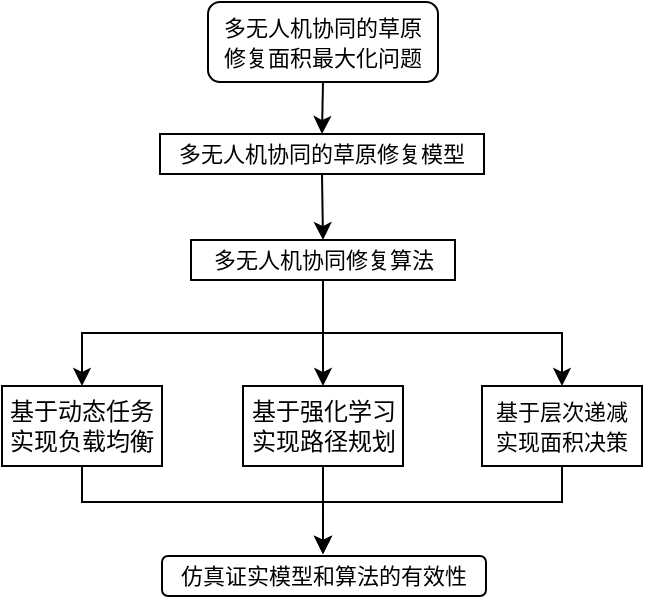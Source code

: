 <mxfile version="18.0.6" type="github">
  <diagram id="C5RBs43oDa-KdzZeNtuy" name="Page-1">
    <mxGraphModel dx="813" dy="435" grid="1" gridSize="10" guides="1" tooltips="1" connect="1" arrows="1" fold="1" page="1" pageScale="1" pageWidth="827" pageHeight="1169" math="0" shadow="0">
      <root>
        <mxCell id="WIyWlLk6GJQsqaUBKTNV-0" />
        <mxCell id="WIyWlLk6GJQsqaUBKTNV-1" parent="WIyWlLk6GJQsqaUBKTNV-0" />
        <mxCell id="wX1iOTl2_Mjklg9BpoIi-2" style="edgeStyle=orthogonalEdgeStyle;rounded=0;orthogonalLoop=1;jettySize=auto;html=1;exitX=0.5;exitY=1;exitDx=0;exitDy=0;entryX=0.5;entryY=0;entryDx=0;entryDy=0;" edge="1" parent="WIyWlLk6GJQsqaUBKTNV-1" source="Kj3c9yN96UB_w5Sm31qa-0" target="Kj3c9yN96UB_w5Sm31qa-3">
          <mxGeometry relative="1" as="geometry" />
        </mxCell>
        <mxCell id="Kj3c9yN96UB_w5Sm31qa-0" value="&lt;font style=&quot;font-size: 11px;&quot; face=&quot;宋体&quot;&gt;多无人机协同的草原&lt;br&gt;修复面积最大化问题&lt;/font&gt;" style="rounded=1;whiteSpace=wrap;html=1;glass=0;shadow=0;sketch=0;gradientColor=none;align=center;" parent="WIyWlLk6GJQsqaUBKTNV-1" vertex="1">
          <mxGeometry x="325" y="40" width="115" height="40" as="geometry" />
        </mxCell>
        <mxCell id="wX1iOTl2_Mjklg9BpoIi-0" style="edgeStyle=orthogonalEdgeStyle;rounded=0;orthogonalLoop=1;jettySize=auto;html=1;exitX=0.5;exitY=1;exitDx=0;exitDy=0;entryX=0.5;entryY=0;entryDx=0;entryDy=0;" edge="1" parent="WIyWlLk6GJQsqaUBKTNV-1" source="Kj3c9yN96UB_w5Sm31qa-3" target="Kj3c9yN96UB_w5Sm31qa-4">
          <mxGeometry relative="1" as="geometry" />
        </mxCell>
        <mxCell id="Kj3c9yN96UB_w5Sm31qa-3" value="&lt;font style=&quot;font-size: 11px;&quot; face=&quot;宋体&quot;&gt;多无人机协同的草原修复模型&lt;/font&gt;" style="rounded=0;whiteSpace=wrap;html=1;" parent="WIyWlLk6GJQsqaUBKTNV-1" vertex="1">
          <mxGeometry x="301" y="106" width="162" height="20" as="geometry" />
        </mxCell>
        <mxCell id="Kj3c9yN96UB_w5Sm31qa-13" style="edgeStyle=orthogonalEdgeStyle;rounded=0;orthogonalLoop=1;jettySize=auto;html=1;exitX=0.5;exitY=1;exitDx=0;exitDy=0;" parent="WIyWlLk6GJQsqaUBKTNV-1" source="Kj3c9yN96UB_w5Sm31qa-4" target="Kj3c9yN96UB_w5Sm31qa-10" edge="1">
          <mxGeometry relative="1" as="geometry" />
        </mxCell>
        <mxCell id="Kj3c9yN96UB_w5Sm31qa-15" style="edgeStyle=orthogonalEdgeStyle;rounded=0;orthogonalLoop=1;jettySize=auto;html=1;exitX=0.5;exitY=1;exitDx=0;exitDy=0;entryX=0.5;entryY=0;entryDx=0;entryDy=0;" parent="WIyWlLk6GJQsqaUBKTNV-1" source="Kj3c9yN96UB_w5Sm31qa-4" target="Kj3c9yN96UB_w5Sm31qa-12" edge="1">
          <mxGeometry relative="1" as="geometry" />
        </mxCell>
        <mxCell id="fFSGDh22msuwKQuR6GsG-4" style="edgeStyle=orthogonalEdgeStyle;rounded=0;orthogonalLoop=1;jettySize=auto;html=1;exitX=0.5;exitY=1;exitDx=0;exitDy=0;entryX=0.5;entryY=0;entryDx=0;entryDy=0;" parent="WIyWlLk6GJQsqaUBKTNV-1" source="Kj3c9yN96UB_w5Sm31qa-4" target="Kj3c9yN96UB_w5Sm31qa-8" edge="1">
          <mxGeometry relative="1" as="geometry" />
        </mxCell>
        <mxCell id="Kj3c9yN96UB_w5Sm31qa-4" value="&lt;span style=&quot;font-family: 宋体; font-size: 11px;&quot;&gt;多无人机协同修复算法&lt;/span&gt;" style="rounded=0;whiteSpace=wrap;html=1;" parent="WIyWlLk6GJQsqaUBKTNV-1" vertex="1">
          <mxGeometry x="316.5" y="159" width="132" height="20" as="geometry" />
        </mxCell>
        <mxCell id="ZjeYeXZyX7ZmgIwFFEmt-1" style="edgeStyle=orthogonalEdgeStyle;rounded=0;orthogonalLoop=1;jettySize=auto;html=1;exitX=0.5;exitY=1;exitDx=0;exitDy=0;fontFamily=宋体;fontSize=12;" parent="WIyWlLk6GJQsqaUBKTNV-1" source="Kj3c9yN96UB_w5Sm31qa-8" edge="1">
          <mxGeometry relative="1" as="geometry">
            <mxPoint x="382.5" y="316" as="targetPoint" />
          </mxGeometry>
        </mxCell>
        <mxCell id="Kj3c9yN96UB_w5Sm31qa-8" value="&lt;font face=&quot;宋体&quot; style=&quot;font-size: 12px;&quot;&gt;基于强化学习&lt;br style=&quot;font-size: 11px;&quot;&gt;实现路径规划&lt;/font&gt;" style="rounded=0;whiteSpace=wrap;html=1;fontSize=11;" parent="WIyWlLk6GJQsqaUBKTNV-1" vertex="1">
          <mxGeometry x="342.5" y="232" width="80" height="40" as="geometry" />
        </mxCell>
        <mxCell id="Kj3c9yN96UB_w5Sm31qa-28" style="edgeStyle=orthogonalEdgeStyle;rounded=0;orthogonalLoop=1;jettySize=auto;html=1;exitX=0.5;exitY=1;exitDx=0;exitDy=0;" parent="WIyWlLk6GJQsqaUBKTNV-1" source="Kj3c9yN96UB_w5Sm31qa-10" edge="1">
          <mxGeometry relative="1" as="geometry">
            <mxPoint x="382.486" y="316" as="targetPoint" />
            <Array as="points">
              <mxPoint x="262" y="290" />
              <mxPoint x="382" y="290" />
            </Array>
          </mxGeometry>
        </mxCell>
        <mxCell id="Kj3c9yN96UB_w5Sm31qa-10" value="&lt;font face=&quot;宋体&quot;&gt;基于动态任务&lt;br&gt;实现负载均衡&lt;/font&gt;" style="rounded=0;whiteSpace=wrap;html=1;" parent="WIyWlLk6GJQsqaUBKTNV-1" vertex="1">
          <mxGeometry x="222" y="232" width="80" height="40" as="geometry" />
        </mxCell>
        <mxCell id="Kj3c9yN96UB_w5Sm31qa-29" style="edgeStyle=orthogonalEdgeStyle;rounded=0;orthogonalLoop=1;jettySize=auto;html=1;exitX=0.5;exitY=1;exitDx=0;exitDy=0;entryX=0.5;entryY=0;entryDx=0;entryDy=0;" parent="WIyWlLk6GJQsqaUBKTNV-1" source="Kj3c9yN96UB_w5Sm31qa-12" edge="1">
          <mxGeometry relative="1" as="geometry">
            <mxPoint x="382.5" y="316" as="targetPoint" />
            <Array as="points">
              <mxPoint x="502" y="290" />
              <mxPoint x="382" y="290" />
            </Array>
          </mxGeometry>
        </mxCell>
        <mxCell id="Kj3c9yN96UB_w5Sm31qa-12" value="&lt;font style=&quot;font-size: 11px;&quot; face=&quot;宋体&quot;&gt;基于层次递减&lt;br style=&quot;font-size: 11px;&quot;&gt;实现面积决策&lt;/font&gt;" style="rounded=0;whiteSpace=wrap;html=1;" parent="WIyWlLk6GJQsqaUBKTNV-1" vertex="1">
          <mxGeometry x="462" y="232" width="80" height="40" as="geometry" />
        </mxCell>
        <mxCell id="Kj3c9yN96UB_w5Sm31qa-25" value="&lt;font style=&quot;font-size: 11px;&quot; face=&quot;宋体&quot;&gt;仿真证实模型和算法的有效性&lt;/font&gt;" style="rounded=1;whiteSpace=wrap;html=1;glass=0;shadow=0;sketch=0;gradientColor=none;" parent="WIyWlLk6GJQsqaUBKTNV-1" vertex="1">
          <mxGeometry x="302" y="317" width="162" height="20" as="geometry" />
        </mxCell>
      </root>
    </mxGraphModel>
  </diagram>
</mxfile>
